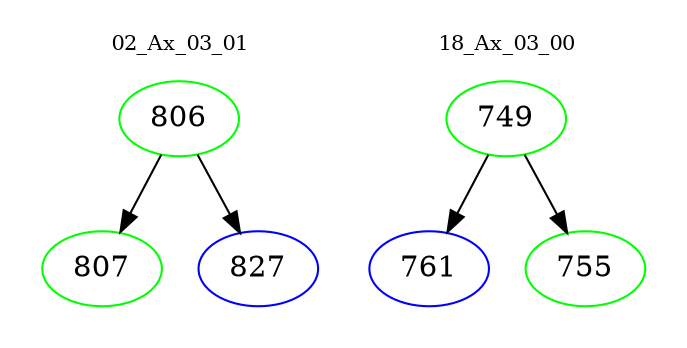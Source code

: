 digraph{
subgraph cluster_0 {
color = white
label = "02_Ax_03_01";
fontsize=10;
T0_806 [label="806", color="green"]
T0_806 -> T0_807 [color="black"]
T0_807 [label="807", color="green"]
T0_806 -> T0_827 [color="black"]
T0_827 [label="827", color="blue"]
}
subgraph cluster_1 {
color = white
label = "18_Ax_03_00";
fontsize=10;
T1_749 [label="749", color="green"]
T1_749 -> T1_761 [color="black"]
T1_761 [label="761", color="blue"]
T1_749 -> T1_755 [color="black"]
T1_755 [label="755", color="green"]
}
}
